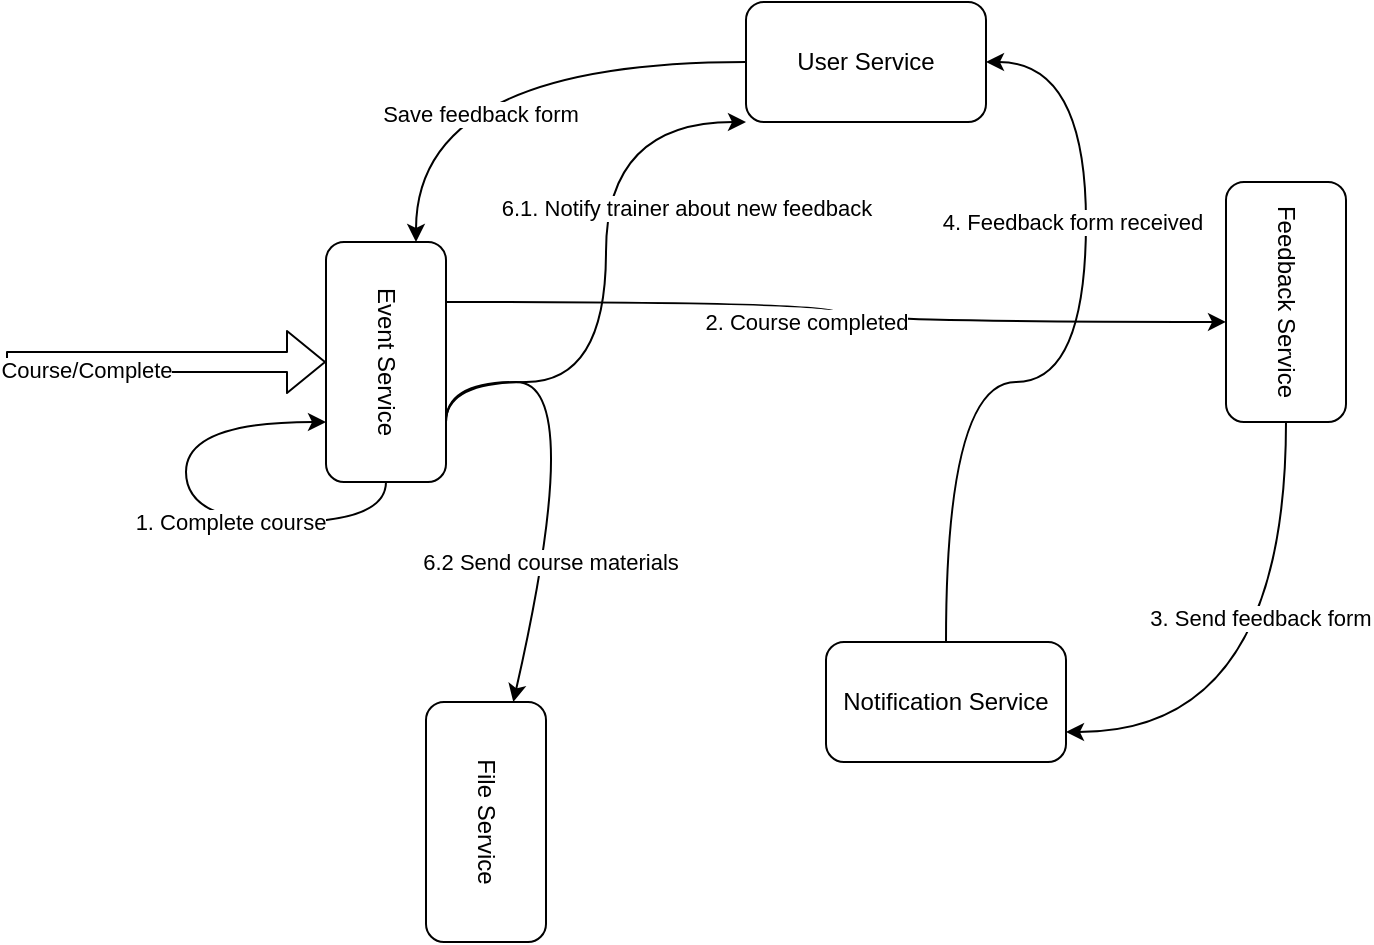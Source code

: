 <mxfile version="13.7.9" type="device"><diagram id="GLvzWPFHhYfGJkMFSOEG" name="Page-1"><mxGraphModel dx="1874" dy="601" grid="1" gridSize="10" guides="1" tooltips="1" connect="1" arrows="1" fold="1" page="1" pageScale="1" pageWidth="850" pageHeight="1100" math="0" shadow="0"><root><mxCell id="0"/><mxCell id="1" parent="0"/><mxCell id="Dd9NPVAiW9qpYlYUCJ72-31" style="edgeStyle=orthogonalEdgeStyle;curved=1;orthogonalLoop=1;jettySize=auto;html=1;exitX=0;exitY=0.5;exitDx=0;exitDy=0;entryX=0;entryY=0.25;entryDx=0;entryDy=0;" parent="1" source="Dd9NPVAiW9qpYlYUCJ72-3" target="Dd9NPVAiW9qpYlYUCJ72-11" edge="1"><mxGeometry relative="1" as="geometry"/></mxCell><mxCell id="Dd9NPVAiW9qpYlYUCJ72-32" value="Save feedback form" style="edgeLabel;html=1;align=center;verticalAlign=middle;resizable=0;points=[];" parent="Dd9NPVAiW9qpYlYUCJ72-31" vertex="1" connectable="0"><mxGeometry x="0.043" y="26" relative="1" as="geometry"><mxPoint as="offset"/></mxGeometry></mxCell><mxCell id="Dd9NPVAiW9qpYlYUCJ72-3" value="User Service" style="rounded=1;whiteSpace=wrap;html=1;" parent="1" vertex="1"><mxGeometry x="300" y="160" width="120" height="60" as="geometry"/></mxCell><mxCell id="Dd9NPVAiW9qpYlYUCJ72-29" style="edgeStyle=orthogonalEdgeStyle;curved=1;orthogonalLoop=1;jettySize=auto;html=1;exitX=0.5;exitY=0;exitDx=0;exitDy=0;" parent="1" source="Dd9NPVAiW9qpYlYUCJ72-6" target="Dd9NPVAiW9qpYlYUCJ72-3" edge="1"><mxGeometry relative="1" as="geometry"><Array as="points"><mxPoint x="400" y="350"/><mxPoint x="470" y="350"/><mxPoint x="470" y="190"/></Array></mxGeometry></mxCell><mxCell id="Dd9NPVAiW9qpYlYUCJ72-30" value="4. Feedback form received" style="edgeLabel;html=1;align=center;verticalAlign=middle;resizable=0;points=[];" parent="Dd9NPVAiW9qpYlYUCJ72-29" vertex="1" connectable="0"><mxGeometry x="0.59" y="7" relative="1" as="geometry"><mxPoint y="46" as="offset"/></mxGeometry></mxCell><mxCell id="Dd9NPVAiW9qpYlYUCJ72-6" value="Notification Service" style="rounded=1;whiteSpace=wrap;html=1;" parent="1" vertex="1"><mxGeometry x="340" y="480" width="120" height="60" as="geometry"/></mxCell><mxCell id="Dd9NPVAiW9qpYlYUCJ72-25" style="edgeStyle=orthogonalEdgeStyle;curved=1;orthogonalLoop=1;jettySize=auto;html=1;exitX=0.25;exitY=0;exitDx=0;exitDy=0;entryX=0.583;entryY=1;entryDx=0;entryDy=0;entryPerimeter=0;" parent="1" source="Dd9NPVAiW9qpYlYUCJ72-11" target="Dd9NPVAiW9qpYlYUCJ72-24" edge="1"><mxGeometry relative="1" as="geometry"/></mxCell><mxCell id="Dd9NPVAiW9qpYlYUCJ72-26" value="2. Course completed" style="edgeLabel;html=1;align=center;verticalAlign=middle;resizable=0;points=[];" parent="Dd9NPVAiW9qpYlYUCJ72-25" vertex="1" connectable="0"><mxGeometry x="-0.244" y="1" relative="1" as="geometry"><mxPoint x="29" y="11" as="offset"/></mxGeometry></mxCell><mxCell id="Dd9NPVAiW9qpYlYUCJ72-34" style="edgeStyle=orthogonalEdgeStyle;curved=1;orthogonalLoop=1;jettySize=auto;html=1;exitX=0.75;exitY=0;exitDx=0;exitDy=0;" parent="1" source="Dd9NPVAiW9qpYlYUCJ72-11" target="Dd9NPVAiW9qpYlYUCJ72-33" edge="1"><mxGeometry relative="1" as="geometry"><Array as="points"><mxPoint x="150" y="350"/><mxPoint x="220" y="350"/></Array></mxGeometry></mxCell><mxCell id="Dd9NPVAiW9qpYlYUCJ72-37" value="6.2 Send course materials" style="edgeLabel;html=1;align=center;verticalAlign=middle;resizable=0;points=[];" parent="Dd9NPVAiW9qpYlYUCJ72-34" vertex="1" connectable="0"><mxGeometry x="0.108" y="-7" relative="1" as="geometry"><mxPoint y="41.82" as="offset"/></mxGeometry></mxCell><mxCell id="Dd9NPVAiW9qpYlYUCJ72-35" style="edgeStyle=orthogonalEdgeStyle;curved=1;orthogonalLoop=1;jettySize=auto;html=1;exitX=0.75;exitY=0;exitDx=0;exitDy=0;entryX=0;entryY=1;entryDx=0;entryDy=0;" parent="1" source="Dd9NPVAiW9qpYlYUCJ72-11" target="Dd9NPVAiW9qpYlYUCJ72-3" edge="1"><mxGeometry relative="1" as="geometry"><Array as="points"><mxPoint x="150" y="350"/><mxPoint x="230" y="350"/><mxPoint x="230" y="220"/></Array></mxGeometry></mxCell><mxCell id="Dd9NPVAiW9qpYlYUCJ72-36" value="6.1. Notify trainer about new feedback" style="edgeLabel;html=1;align=center;verticalAlign=middle;resizable=0;points=[];" parent="Dd9NPVAiW9qpYlYUCJ72-35" vertex="1" connectable="0"><mxGeometry x="0.247" relative="1" as="geometry"><mxPoint x="40" as="offset"/></mxGeometry></mxCell><mxCell id="Dd9NPVAiW9qpYlYUCJ72-11" value="Event Service" style="rounded=1;whiteSpace=wrap;html=1;rotation=90;" parent="1" vertex="1"><mxGeometry x="60" y="310" width="120" height="60" as="geometry"/></mxCell><mxCell id="Dd9NPVAiW9qpYlYUCJ72-12" value="" style="shape=flexArrow;endArrow=classic;html=1;entryX=0.5;entryY=1;entryDx=0;entryDy=0;" parent="1" target="Dd9NPVAiW9qpYlYUCJ72-11" edge="1"><mxGeometry width="50" height="50" relative="1" as="geometry"><mxPoint x="-70" y="340" as="sourcePoint"/><mxPoint x="-10" y="350" as="targetPoint"/></mxGeometry></mxCell><mxCell id="Dd9NPVAiW9qpYlYUCJ72-13" value="Course/Complete" style="edgeLabel;html=1;align=center;verticalAlign=middle;resizable=0;points=[];" parent="Dd9NPVAiW9qpYlYUCJ72-12" vertex="1" connectable="0"><mxGeometry x="-0.5" y="-4" relative="1" as="geometry"><mxPoint as="offset"/></mxGeometry></mxCell><mxCell id="Dd9NPVAiW9qpYlYUCJ72-22" style="edgeStyle=orthogonalEdgeStyle;orthogonalLoop=1;jettySize=auto;html=1;exitX=1;exitY=0.5;exitDx=0;exitDy=0;entryX=0.75;entryY=1;entryDx=0;entryDy=0;curved=1;" parent="1" source="Dd9NPVAiW9qpYlYUCJ72-11" target="Dd9NPVAiW9qpYlYUCJ72-11" edge="1"><mxGeometry relative="1" as="geometry"><Array as="points"><mxPoint x="120" y="420"/><mxPoint x="20" y="420"/><mxPoint x="20" y="370"/></Array></mxGeometry></mxCell><mxCell id="Dd9NPVAiW9qpYlYUCJ72-23" value="1. Complete course" style="edgeLabel;html=1;align=center;verticalAlign=middle;resizable=0;points=[];" parent="Dd9NPVAiW9qpYlYUCJ72-22" vertex="1" connectable="0"><mxGeometry x="-0.185" relative="1" as="geometry"><mxPoint as="offset"/></mxGeometry></mxCell><mxCell id="Dd9NPVAiW9qpYlYUCJ72-27" style="edgeStyle=orthogonalEdgeStyle;curved=1;orthogonalLoop=1;jettySize=auto;html=1;exitX=1;exitY=0.5;exitDx=0;exitDy=0;entryX=1;entryY=0.75;entryDx=0;entryDy=0;" parent="1" source="Dd9NPVAiW9qpYlYUCJ72-24" target="Dd9NPVAiW9qpYlYUCJ72-6" edge="1"><mxGeometry relative="1" as="geometry"/></mxCell><mxCell id="Dd9NPVAiW9qpYlYUCJ72-28" value="3. Send feedback form" style="edgeLabel;html=1;align=center;verticalAlign=middle;resizable=0;points=[];" parent="Dd9NPVAiW9qpYlYUCJ72-27" vertex="1" connectable="0"><mxGeometry x="-0.26" y="-13" relative="1" as="geometry"><mxPoint as="offset"/></mxGeometry></mxCell><mxCell id="Dd9NPVAiW9qpYlYUCJ72-24" value="Feedback Service" style="rounded=1;whiteSpace=wrap;html=1;rotation=90;" parent="1" vertex="1"><mxGeometry x="510" y="280" width="120" height="60" as="geometry"/></mxCell><mxCell id="Dd9NPVAiW9qpYlYUCJ72-33" value="File Service" style="rounded=1;whiteSpace=wrap;html=1;rotation=90;" parent="1" vertex="1"><mxGeometry x="110" y="540" width="120" height="60" as="geometry"/></mxCell></root></mxGraphModel></diagram></mxfile>
